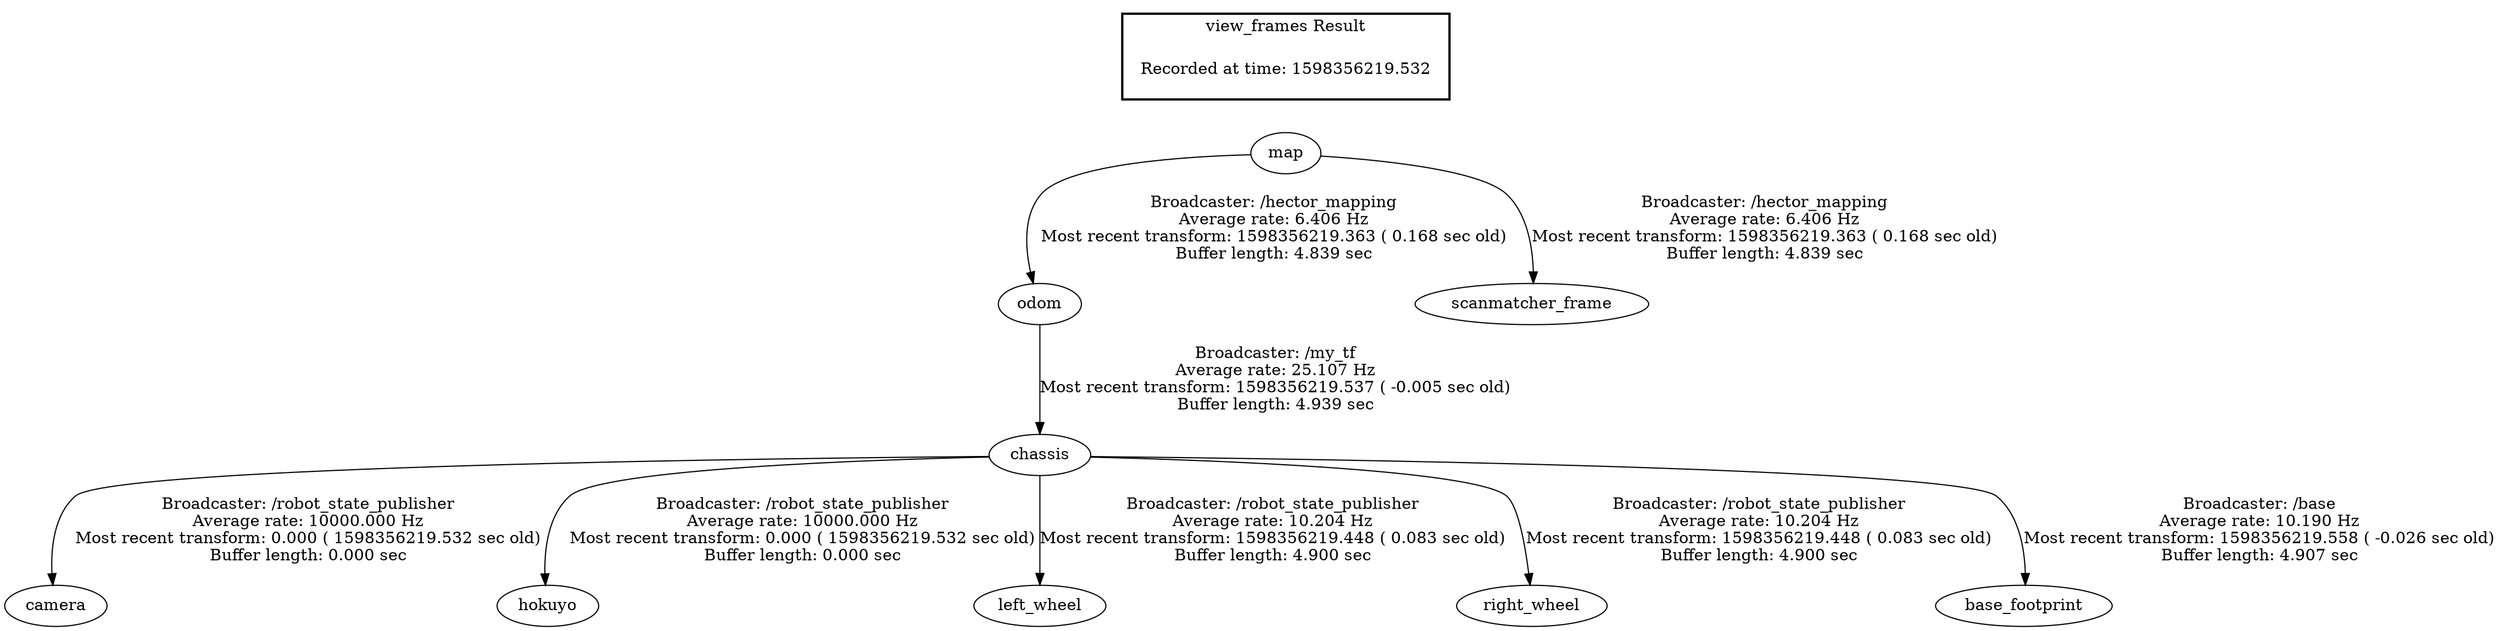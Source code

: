 digraph G {
"chassis" -> "camera"[label="Broadcaster: /robot_state_publisher\nAverage rate: 10000.000 Hz\nMost recent transform: 0.000 ( 1598356219.532 sec old)\nBuffer length: 0.000 sec\n"];
"odom" -> "chassis"[label="Broadcaster: /my_tf\nAverage rate: 25.107 Hz\nMost recent transform: 1598356219.537 ( -0.005 sec old)\nBuffer length: 4.939 sec\n"];
"chassis" -> "hokuyo"[label="Broadcaster: /robot_state_publisher\nAverage rate: 10000.000 Hz\nMost recent transform: 0.000 ( 1598356219.532 sec old)\nBuffer length: 0.000 sec\n"];
"chassis" -> "left_wheel"[label="Broadcaster: /robot_state_publisher\nAverage rate: 10.204 Hz\nMost recent transform: 1598356219.448 ( 0.083 sec old)\nBuffer length: 4.900 sec\n"];
"chassis" -> "right_wheel"[label="Broadcaster: /robot_state_publisher\nAverage rate: 10.204 Hz\nMost recent transform: 1598356219.448 ( 0.083 sec old)\nBuffer length: 4.900 sec\n"];
"chassis" -> "base_footprint"[label="Broadcaster: /base\nAverage rate: 10.190 Hz\nMost recent transform: 1598356219.558 ( -0.026 sec old)\nBuffer length: 4.907 sec\n"];
"map" -> "odom"[label="Broadcaster: /hector_mapping\nAverage rate: 6.406 Hz\nMost recent transform: 1598356219.363 ( 0.168 sec old)\nBuffer length: 4.839 sec\n"];
"map" -> "scanmatcher_frame"[label="Broadcaster: /hector_mapping\nAverage rate: 6.406 Hz\nMost recent transform: 1598356219.363 ( 0.168 sec old)\nBuffer length: 4.839 sec\n"];
edge [style=invis];
 subgraph cluster_legend { style=bold; color=black; label ="view_frames Result";
"Recorded at time: 1598356219.532"[ shape=plaintext ] ;
 }->"map";
}